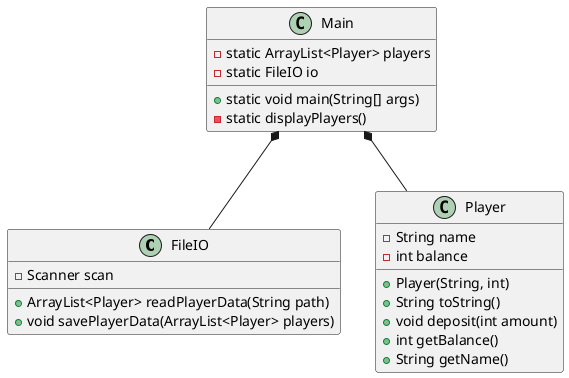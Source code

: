 @startuml
'Utility klasse, FileIO.
'Håndtering af datapersistens
'Genbrug af fillæsningskode

class FileIO
class Player
class Main

Main *-- Player
Main *-- FileIO

class Main{
- static ArrayList<Player> players
- static FileIO io
+ static void main(String[] args)
- static displayPlayers()
}




 FileIO : - Scanner scan
 FileIO : + ArrayList<Player> readPlayerData(String path)
 FileIO : + void savePlayerData(ArrayList<Player> players)



Player  : - String name
Player  : - int balance
Player  : + Player(String, int)
Player  : + String toString()
Player  : + void deposit(int amount)
Player  : + int getBalance()
Player : + String getName()


@enduml